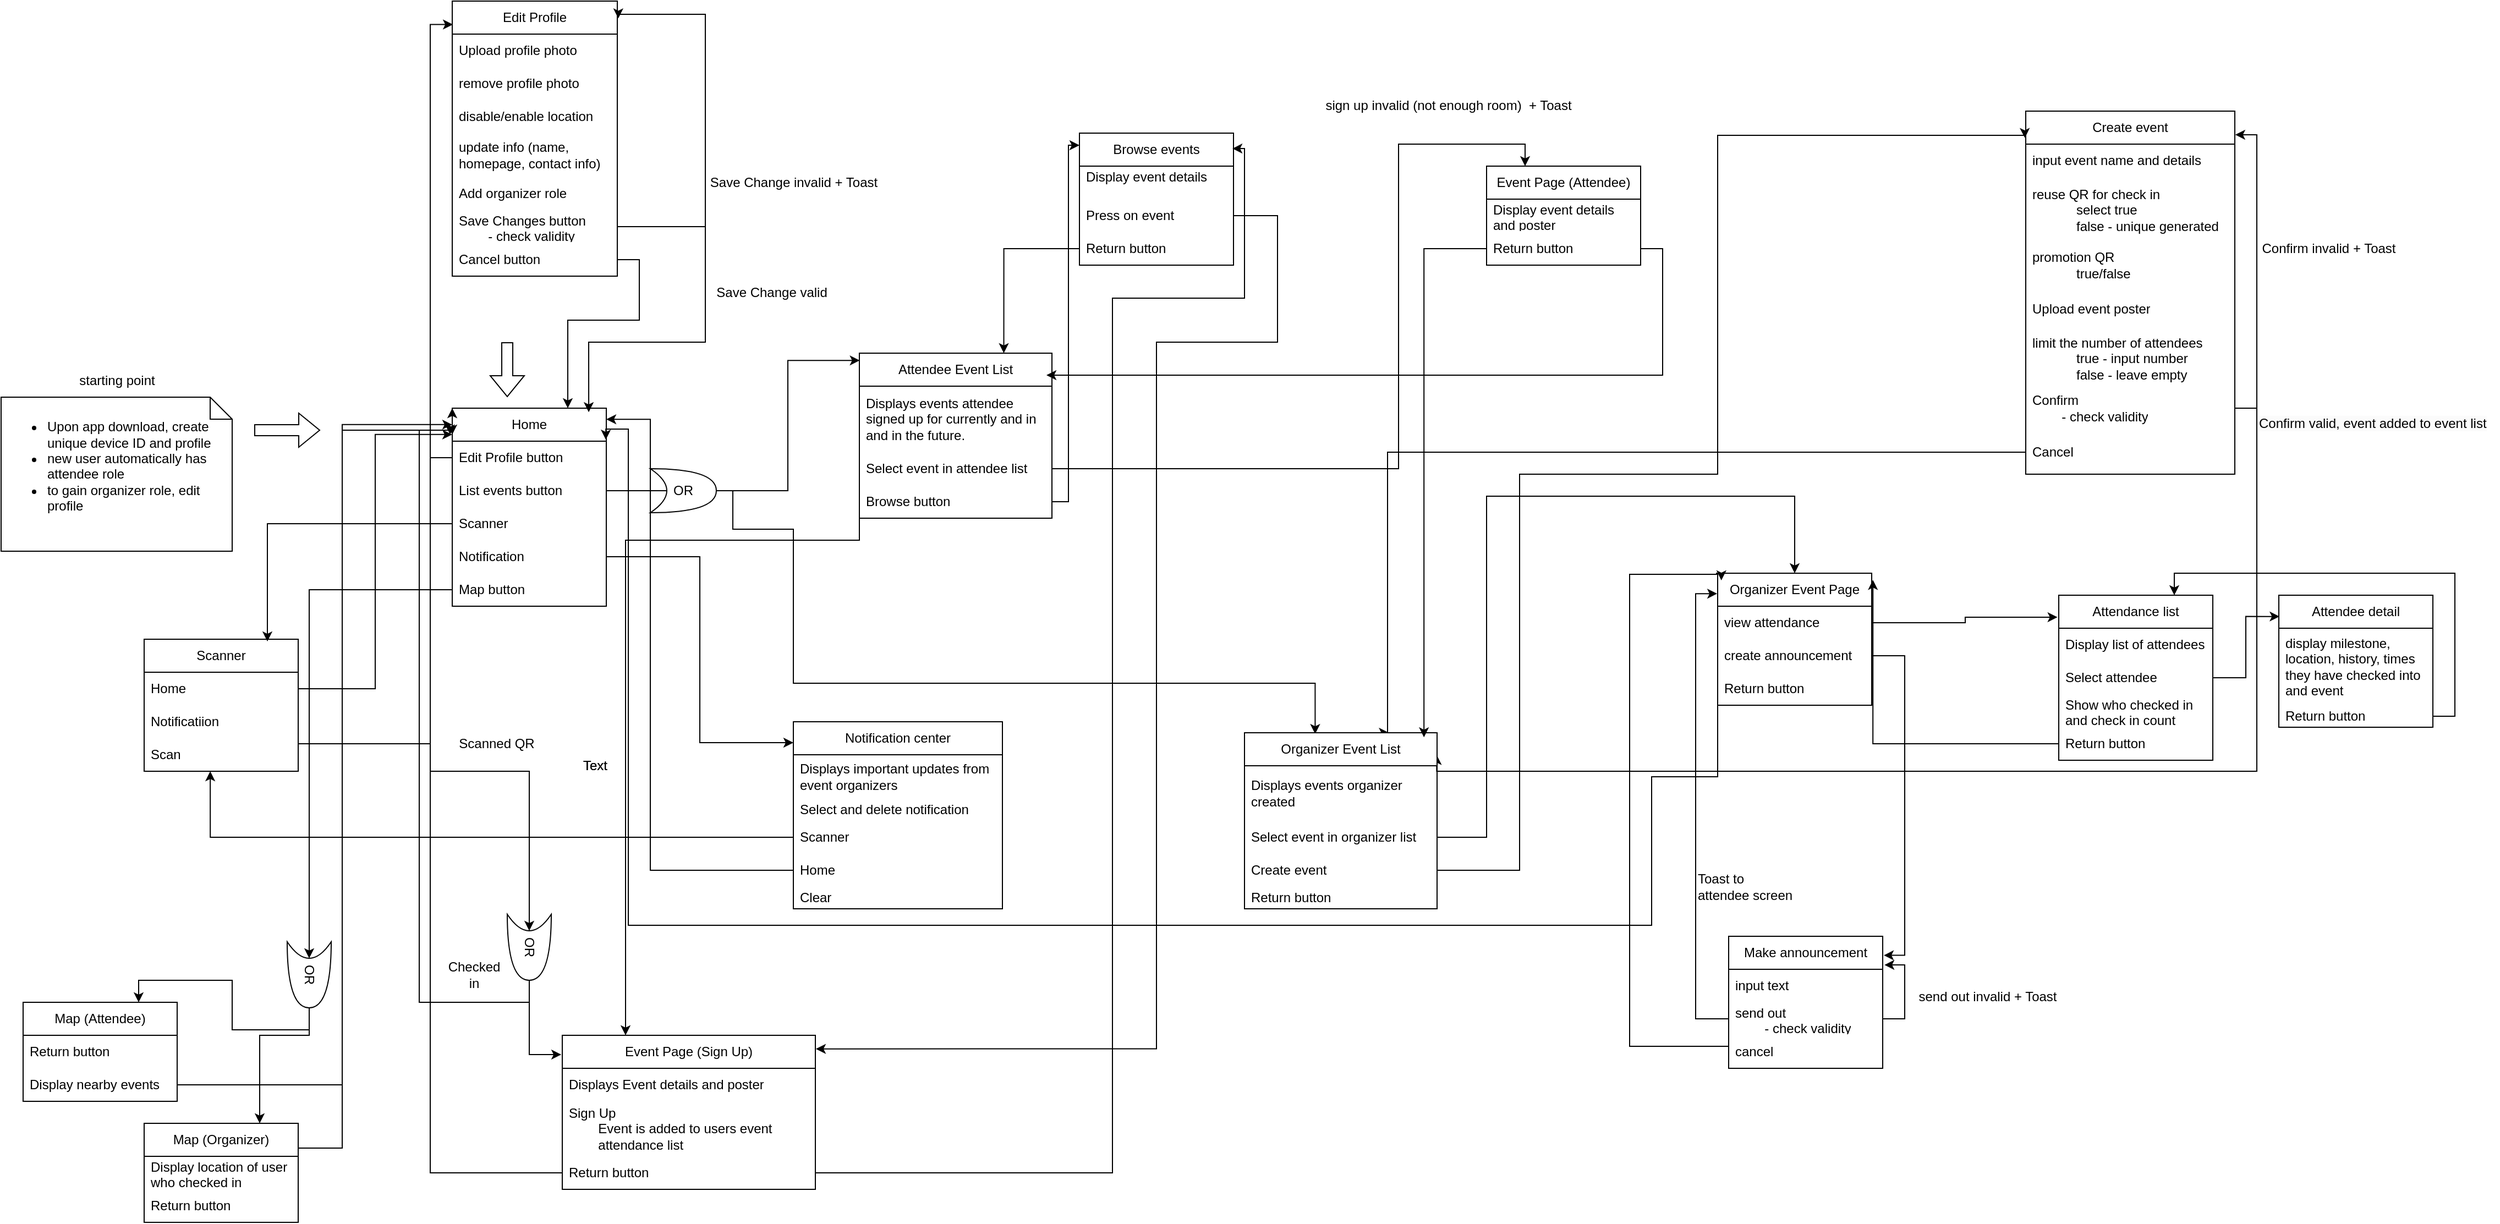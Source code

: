 <mxfile version="24.0.2" type="github">
  <diagram name="Page-1" id="xZqrpQoWXWdg2QHDlLa8">
    <mxGraphModel dx="3209" dy="1925" grid="1" gridSize="10" guides="1" tooltips="1" connect="1" arrows="1" fold="1" page="1" pageScale="1" pageWidth="850" pageHeight="1100" math="0" shadow="0">
      <root>
        <mxCell id="0" />
        <mxCell id="1" parent="0" />
        <mxCell id="kmndzjtyYsxwTEhdyWk3-5" value="Edit Profile" style="swimlane;fontStyle=0;childLayout=stackLayout;horizontal=1;startSize=30;horizontalStack=0;resizeParent=1;resizeParentMax=0;resizeLast=0;collapsible=1;marginBottom=0;whiteSpace=wrap;html=1;" parent="1" vertex="1">
          <mxGeometry x="-690" y="-210" width="150" height="250" as="geometry" />
        </mxCell>
        <mxCell id="kmndzjtyYsxwTEhdyWk3-6" value="Upload profile photo" style="text;strokeColor=none;fillColor=none;align=left;verticalAlign=middle;spacingLeft=4;spacingRight=4;overflow=hidden;points=[[0,0.5],[1,0.5]];portConstraint=eastwest;rotatable=0;whiteSpace=wrap;html=1;" parent="kmndzjtyYsxwTEhdyWk3-5" vertex="1">
          <mxGeometry y="30" width="150" height="30" as="geometry" />
        </mxCell>
        <mxCell id="kmndzjtyYsxwTEhdyWk3-7" value="remove profile photo" style="text;strokeColor=none;fillColor=none;align=left;verticalAlign=middle;spacingLeft=4;spacingRight=4;overflow=hidden;points=[[0,0.5],[1,0.5]];portConstraint=eastwest;rotatable=0;whiteSpace=wrap;html=1;" parent="kmndzjtyYsxwTEhdyWk3-5" vertex="1">
          <mxGeometry y="60" width="150" height="30" as="geometry" />
        </mxCell>
        <mxCell id="kmndzjtyYsxwTEhdyWk3-8" value="disable/enable location" style="text;strokeColor=none;fillColor=none;align=left;verticalAlign=middle;spacingLeft=4;spacingRight=4;overflow=hidden;points=[[0,0.5],[1,0.5]];portConstraint=eastwest;rotatable=0;whiteSpace=wrap;html=1;" parent="kmndzjtyYsxwTEhdyWk3-5" vertex="1">
          <mxGeometry y="90" width="150" height="30" as="geometry" />
        </mxCell>
        <mxCell id="kmndzjtyYsxwTEhdyWk3-9" value="update info (name, homepage, contact info)" style="text;strokeColor=none;fillColor=none;align=left;verticalAlign=middle;spacingLeft=4;spacingRight=4;overflow=hidden;points=[[0,0.5],[1,0.5]];portConstraint=eastwest;rotatable=0;whiteSpace=wrap;html=1;" parent="kmndzjtyYsxwTEhdyWk3-5" vertex="1">
          <mxGeometry y="120" width="150" height="40" as="geometry" />
        </mxCell>
        <mxCell id="kmndzjtyYsxwTEhdyWk3-229" value="Add organizer role" style="text;strokeColor=none;fillColor=none;align=left;verticalAlign=middle;spacingLeft=4;spacingRight=4;overflow=hidden;points=[[0,0.5],[1,0.5]];portConstraint=eastwest;rotatable=0;whiteSpace=wrap;html=1;" parent="kmndzjtyYsxwTEhdyWk3-5" vertex="1">
          <mxGeometry y="160" width="150" height="30" as="geometry" />
        </mxCell>
        <mxCell id="kmndzjtyYsxwTEhdyWk3-10" value="Save Changes button&lt;br&gt;&lt;span style=&quot;white-space: pre;&quot;&gt;&#x9;&lt;/span&gt;- check validity" style="text;strokeColor=none;fillColor=none;align=left;verticalAlign=middle;spacingLeft=4;spacingRight=4;overflow=hidden;points=[[0,0.5],[1,0.5]];portConstraint=eastwest;rotatable=0;whiteSpace=wrap;html=1;" parent="kmndzjtyYsxwTEhdyWk3-5" vertex="1">
          <mxGeometry y="190" width="150" height="30" as="geometry" />
        </mxCell>
        <mxCell id="kmndzjtyYsxwTEhdyWk3-11" value="Cancel button" style="text;strokeColor=none;fillColor=none;align=left;verticalAlign=middle;spacingLeft=4;spacingRight=4;overflow=hidden;points=[[0,0.5],[1,0.5]];portConstraint=eastwest;rotatable=0;whiteSpace=wrap;html=1;" parent="kmndzjtyYsxwTEhdyWk3-5" vertex="1">
          <mxGeometry y="220" width="150" height="30" as="geometry" />
        </mxCell>
        <mxCell id="kmndzjtyYsxwTEhdyWk3-12" style="edgeStyle=orthogonalEdgeStyle;rounded=0;orthogonalLoop=1;jettySize=auto;html=1;exitX=1;exitY=0.5;exitDx=0;exitDy=0;entryX=1.006;entryY=0.063;entryDx=0;entryDy=0;entryPerimeter=0;" parent="kmndzjtyYsxwTEhdyWk3-5" source="kmndzjtyYsxwTEhdyWk3-10" target="kmndzjtyYsxwTEhdyWk3-5" edge="1">
          <mxGeometry relative="1" as="geometry">
            <Array as="points">
              <mxPoint x="230" y="205" />
              <mxPoint x="230" y="12" />
              <mxPoint x="151" y="12" />
            </Array>
          </mxGeometry>
        </mxCell>
        <mxCell id="kmndzjtyYsxwTEhdyWk3-14" value="Save Change valid" style="text;html=1;align=center;verticalAlign=middle;resizable=0;points=[];autosize=1;strokeColor=none;fillColor=none;" parent="1" vertex="1">
          <mxGeometry x="-460" y="40" width="120" height="30" as="geometry" />
        </mxCell>
        <mxCell id="kmndzjtyYsxwTEhdyWk3-19" value="Save Change invalid + Toast" style="text;html=1;align=center;verticalAlign=middle;resizable=0;points=[];autosize=1;strokeColor=none;fillColor=none;" parent="1" vertex="1">
          <mxGeometry x="-470" y="-60" width="180" height="30" as="geometry" />
        </mxCell>
        <mxCell id="kmndzjtyYsxwTEhdyWk3-25" value="&lt;ul&gt;&lt;li&gt;Upon app download, create unique device ID and profile&lt;/li&gt;&lt;li&gt;new user automatically has attendee role&lt;/li&gt;&lt;li&gt;to gain organizer role, edit profile&lt;/li&gt;&lt;/ul&gt;&lt;span class=&quot;custom-cursor-default-hover&quot; style=&quot;&quot;&gt;&lt;br&gt;&lt;/span&gt;" style="shape=note;size=20;whiteSpace=wrap;html=1;align=left;" parent="1" vertex="1">
          <mxGeometry x="-1100" y="150" width="210" height="140" as="geometry" />
        </mxCell>
        <mxCell id="kmndzjtyYsxwTEhdyWk3-27" value="Home" style="swimlane;fontStyle=0;childLayout=stackLayout;horizontal=1;startSize=30;horizontalStack=0;resizeParent=1;resizeParentMax=0;resizeLast=0;collapsible=1;marginBottom=0;whiteSpace=wrap;html=1;" parent="1" vertex="1">
          <mxGeometry x="-690" y="160" width="140" height="180" as="geometry" />
        </mxCell>
        <mxCell id="kmndzjtyYsxwTEhdyWk3-28" value="Edit Profile button" style="text;strokeColor=none;fillColor=none;align=left;verticalAlign=middle;spacingLeft=4;spacingRight=4;overflow=hidden;points=[[0,0.5],[1,0.5]];portConstraint=eastwest;rotatable=0;whiteSpace=wrap;html=1;" parent="kmndzjtyYsxwTEhdyWk3-27" vertex="1">
          <mxGeometry y="30" width="140" height="30" as="geometry" />
        </mxCell>
        <mxCell id="kmndzjtyYsxwTEhdyWk3-193" value="List events button" style="text;strokeColor=none;fillColor=none;align=left;verticalAlign=middle;spacingLeft=4;spacingRight=4;overflow=hidden;points=[[0,0.5],[1,0.5]];portConstraint=eastwest;rotatable=0;whiteSpace=wrap;html=1;" parent="kmndzjtyYsxwTEhdyWk3-27" vertex="1">
          <mxGeometry y="60" width="140" height="30" as="geometry" />
        </mxCell>
        <mxCell id="kmndzjtyYsxwTEhdyWk3-29" value="Scanner&lt;span style=&quot;color: rgba(0, 0, 0, 0); font-family: monospace; font-size: 0px; text-wrap: nowrap;&quot;&gt;%3CmxGraphModel%3E%3Croot%3E%3CmxCell%20id%3D%220%22%2F%3E%3CmxCell%20id%3D%221%22%20parent%3D%220%22%2F%3E%3CmxCell%20id%3D%222%22%20style%3D%22edgeStyle%3DorthogonalEdgeStyle%3Brounded%3D0%3BorthogonalLoop%3D1%3BjettySize%3Dauto%3Bhtml%3D1%3BexitX%3D1%3BexitY%3D0.5%3BexitDx%3D0%3BexitDy%3D0%3BentryX%3D0.25%3BentryY%3D0%3BentryDx%3D0%3BentryDy%3D0%3B%22%20edge%3D%221%22%20parent%3D%221%22%3E%3CmxGeometry%20relative%3D%221%22%20as%3D%22geometry%22%3E%3CmxPoint%20x%3D%22-250%22%20y%3D%22425%22%20as%3D%22sourcePoint%22%2F%3E%3CmxPoint%20x%3D%22-130%22%20y%3D%22670%22%20as%3D%22targetPoint%22%2F%3E%3C%2FmxGeometry%3E%3C%2FmxCell%3E%3C%2Froot%3E%3C%2FmxGraphModel%3E&lt;/span&gt;" style="text;strokeColor=none;fillColor=none;align=left;verticalAlign=middle;spacingLeft=4;spacingRight=4;overflow=hidden;points=[[0,0.5],[1,0.5]];portConstraint=eastwest;rotatable=0;whiteSpace=wrap;html=1;" parent="kmndzjtyYsxwTEhdyWk3-27" vertex="1">
          <mxGeometry y="90" width="140" height="30" as="geometry" />
        </mxCell>
        <mxCell id="F2HNqbarM3M1jNaJzqSq-10" value="Notification" style="text;strokeColor=none;fillColor=none;align=left;verticalAlign=middle;spacingLeft=4;spacingRight=4;overflow=hidden;points=[[0,0.5],[1,0.5]];portConstraint=eastwest;rotatable=0;whiteSpace=wrap;html=1;" vertex="1" parent="kmndzjtyYsxwTEhdyWk3-27">
          <mxGeometry y="120" width="140" height="30" as="geometry" />
        </mxCell>
        <mxCell id="F2HNqbarM3M1jNaJzqSq-54" value="Map button" style="text;strokeColor=none;fillColor=none;align=left;verticalAlign=middle;spacingLeft=4;spacingRight=4;overflow=hidden;points=[[0,0.5],[1,0.5]];portConstraint=eastwest;rotatable=0;whiteSpace=wrap;html=1;" vertex="1" parent="kmndzjtyYsxwTEhdyWk3-27">
          <mxGeometry y="150" width="140" height="30" as="geometry" />
        </mxCell>
        <mxCell id="kmndzjtyYsxwTEhdyWk3-31" value="Event Page (Sign Up)" style="swimlane;fontStyle=0;childLayout=stackLayout;horizontal=1;startSize=30;horizontalStack=0;resizeParent=1;resizeParentMax=0;resizeLast=0;collapsible=1;marginBottom=0;whiteSpace=wrap;html=1;" parent="1" vertex="1">
          <mxGeometry x="-590" y="730" width="230" height="140" as="geometry" />
        </mxCell>
        <mxCell id="kmndzjtyYsxwTEhdyWk3-32" value="Displays Event details and poster" style="text;strokeColor=none;fillColor=none;align=left;verticalAlign=middle;spacingLeft=4;spacingRight=4;overflow=hidden;points=[[0,0.5],[1,0.5]];portConstraint=eastwest;rotatable=0;whiteSpace=wrap;html=1;" parent="kmndzjtyYsxwTEhdyWk3-31" vertex="1">
          <mxGeometry y="30" width="230" height="30" as="geometry" />
        </mxCell>
        <mxCell id="kmndzjtyYsxwTEhdyWk3-33" value="Sign Up&amp;nbsp;&lt;div&gt;&lt;span style=&quot;white-space: pre;&quot;&gt;&#x9;&lt;/span&gt;Event is added to users event &lt;span style=&quot;white-space: pre;&quot;&gt;&#x9;&lt;/span&gt;attendance list&lt;br&gt;&lt;/div&gt;" style="text;strokeColor=none;fillColor=none;align=left;verticalAlign=middle;spacingLeft=4;spacingRight=4;overflow=hidden;points=[[0,0.5],[1,0.5]];portConstraint=eastwest;rotatable=0;whiteSpace=wrap;html=1;" parent="kmndzjtyYsxwTEhdyWk3-31" vertex="1">
          <mxGeometry y="60" width="230" height="50" as="geometry" />
        </mxCell>
        <mxCell id="kmndzjtyYsxwTEhdyWk3-112" value="Return button" style="text;strokeColor=none;fillColor=none;align=left;verticalAlign=middle;spacingLeft=4;spacingRight=4;overflow=hidden;points=[[0,0.5],[1,0.5]];portConstraint=eastwest;rotatable=0;whiteSpace=wrap;html=1;" parent="kmndzjtyYsxwTEhdyWk3-31" vertex="1">
          <mxGeometry y="110" width="230" height="30" as="geometry" />
        </mxCell>
        <mxCell id="kmndzjtyYsxwTEhdyWk3-35" value="Scanned QR" style="text;html=1;align=center;verticalAlign=middle;resizable=0;points=[];autosize=1;strokeColor=none;fillColor=none;" parent="1" vertex="1">
          <mxGeometry x="-695" y="450" width="90" height="30" as="geometry" />
        </mxCell>
        <mxCell id="kmndzjtyYsxwTEhdyWk3-40" value="Create event" style="swimlane;fontStyle=0;childLayout=stackLayout;horizontal=1;startSize=30;horizontalStack=0;resizeParent=1;resizeParentMax=0;resizeLast=0;collapsible=1;marginBottom=0;whiteSpace=wrap;html=1;" parent="1" vertex="1">
          <mxGeometry x="740" y="-110" width="190" height="330" as="geometry" />
        </mxCell>
        <mxCell id="kmndzjtyYsxwTEhdyWk3-41" value="input event name and details" style="text;strokeColor=none;fillColor=none;align=left;verticalAlign=middle;spacingLeft=4;spacingRight=4;overflow=hidden;points=[[0,0.5],[1,0.5]];portConstraint=eastwest;rotatable=0;whiteSpace=wrap;html=1;" parent="kmndzjtyYsxwTEhdyWk3-40" vertex="1">
          <mxGeometry y="30" width="190" height="30" as="geometry" />
        </mxCell>
        <mxCell id="kmndzjtyYsxwTEhdyWk3-42" value="reuse QR for check in&lt;br&gt;&lt;blockquote style=&quot;margin: 0 0 0 40px; border: none; padding: 0px;&quot;&gt;select true&amp;nbsp;&lt;/blockquote&gt;&lt;blockquote style=&quot;margin: 0 0 0 40px; border: none; padding: 0px;&quot;&gt;false - unique generated&lt;/blockquote&gt;" style="text;strokeColor=none;fillColor=none;align=left;verticalAlign=middle;spacingLeft=4;spacingRight=4;overflow=hidden;points=[[0,0.5],[1,0.5]];portConstraint=eastwest;rotatable=0;whiteSpace=wrap;html=1;" parent="kmndzjtyYsxwTEhdyWk3-40" vertex="1">
          <mxGeometry y="60" width="190" height="60" as="geometry" />
        </mxCell>
        <mxCell id="kmndzjtyYsxwTEhdyWk3-150" value="promotion QR&lt;br&gt;&lt;blockquote style=&quot;margin: 0 0 0 40px; border: none; padding: 0px;&quot;&gt;true/false&lt;/blockquote&gt;" style="text;strokeColor=none;fillColor=none;align=left;verticalAlign=middle;spacingLeft=4;spacingRight=4;overflow=hidden;points=[[0,0.5],[1,0.5]];portConstraint=eastwest;rotatable=0;whiteSpace=wrap;html=1;" parent="kmndzjtyYsxwTEhdyWk3-40" vertex="1">
          <mxGeometry y="120" width="190" height="40" as="geometry" />
        </mxCell>
        <mxCell id="kmndzjtyYsxwTEhdyWk3-286" value="Upload event poster" style="text;strokeColor=none;fillColor=none;align=left;verticalAlign=middle;spacingLeft=4;spacingRight=4;overflow=hidden;points=[[0,0.5],[1,0.5]];portConstraint=eastwest;rotatable=0;whiteSpace=wrap;html=1;" parent="kmndzjtyYsxwTEhdyWk3-40" vertex="1">
          <mxGeometry y="160" width="190" height="40" as="geometry" />
        </mxCell>
        <mxCell id="kmndzjtyYsxwTEhdyWk3-151" value="limit the number of attendees&lt;blockquote style=&quot;margin: 0 0 0 40px; border: none; padding: 0px;&quot;&gt;true - input number&lt;/blockquote&gt;&lt;blockquote style=&quot;margin: 0 0 0 40px; border: none; padding: 0px;&quot;&gt;false - leave empty&lt;/blockquote&gt;" style="text;strokeColor=none;fillColor=none;align=left;verticalAlign=middle;spacingLeft=4;spacingRight=4;overflow=hidden;points=[[0,0.5],[1,0.5]];portConstraint=eastwest;rotatable=0;whiteSpace=wrap;html=1;" parent="kmndzjtyYsxwTEhdyWk3-40" vertex="1">
          <mxGeometry y="200" width="190" height="50" as="geometry" />
        </mxCell>
        <mxCell id="kmndzjtyYsxwTEhdyWk3-44" value="Confirm&lt;br&gt;&lt;span style=&quot;white-space: pre;&quot;&gt;&#x9;&lt;/span&gt;- check validity" style="text;strokeColor=none;fillColor=none;align=left;verticalAlign=middle;spacingLeft=4;spacingRight=4;overflow=hidden;points=[[0,0.5],[1,0.5]];portConstraint=eastwest;rotatable=0;whiteSpace=wrap;html=1;" parent="kmndzjtyYsxwTEhdyWk3-40" vertex="1">
          <mxGeometry y="250" width="190" height="40" as="geometry" />
        </mxCell>
        <mxCell id="kmndzjtyYsxwTEhdyWk3-153" style="edgeStyle=orthogonalEdgeStyle;rounded=0;orthogonalLoop=1;jettySize=auto;html=1;exitX=1;exitY=0.5;exitDx=0;exitDy=0;entryX=1.002;entryY=0.065;entryDx=0;entryDy=0;entryPerimeter=0;" parent="kmndzjtyYsxwTEhdyWk3-40" source="kmndzjtyYsxwTEhdyWk3-44" target="kmndzjtyYsxwTEhdyWk3-40" edge="1">
          <mxGeometry relative="1" as="geometry" />
        </mxCell>
        <mxCell id="kmndzjtyYsxwTEhdyWk3-185" value="Cancel" style="text;strokeColor=none;fillColor=none;align=left;verticalAlign=middle;spacingLeft=4;spacingRight=4;overflow=hidden;points=[[0,0.5],[1,0.5]];portConstraint=eastwest;rotatable=0;whiteSpace=wrap;html=1;" parent="kmndzjtyYsxwTEhdyWk3-40" vertex="1">
          <mxGeometry y="290" width="190" height="40" as="geometry" />
        </mxCell>
        <mxCell id="kmndzjtyYsxwTEhdyWk3-47" value="Confirm invalid + Toast" style="text;html=1;align=center;verticalAlign=middle;resizable=0;points=[];autosize=1;strokeColor=none;fillColor=none;" parent="1" vertex="1">
          <mxGeometry x="940" width="150" height="30" as="geometry" />
        </mxCell>
        <mxCell id="kmndzjtyYsxwTEhdyWk3-48" value="Organizer Event Page" style="swimlane;fontStyle=0;childLayout=stackLayout;horizontal=1;startSize=30;horizontalStack=0;resizeParent=1;resizeParentMax=0;resizeLast=0;collapsible=1;marginBottom=0;whiteSpace=wrap;html=1;" parent="1" vertex="1">
          <mxGeometry x="460" y="310" width="140" height="120" as="geometry" />
        </mxCell>
        <mxCell id="kmndzjtyYsxwTEhdyWk3-49" value="view attendance" style="text;strokeColor=none;fillColor=none;align=left;verticalAlign=middle;spacingLeft=4;spacingRight=4;overflow=hidden;points=[[0,0.5],[1,0.5]];portConstraint=eastwest;rotatable=0;whiteSpace=wrap;html=1;" parent="kmndzjtyYsxwTEhdyWk3-48" vertex="1">
          <mxGeometry y="30" width="140" height="30" as="geometry" />
        </mxCell>
        <mxCell id="kmndzjtyYsxwTEhdyWk3-50" value="create announcement" style="text;strokeColor=none;fillColor=none;align=left;verticalAlign=middle;spacingLeft=4;spacingRight=4;overflow=hidden;points=[[0,0.5],[1,0.5]];portConstraint=eastwest;rotatable=0;whiteSpace=wrap;html=1;" parent="kmndzjtyYsxwTEhdyWk3-48" vertex="1">
          <mxGeometry y="60" width="140" height="30" as="geometry" />
        </mxCell>
        <mxCell id="kmndzjtyYsxwTEhdyWk3-190" value="Return button" style="text;strokeColor=none;fillColor=none;align=left;verticalAlign=middle;spacingLeft=4;spacingRight=4;overflow=hidden;points=[[0,0.5],[1,0.5]];portConstraint=eastwest;rotatable=0;whiteSpace=wrap;html=1;" parent="kmndzjtyYsxwTEhdyWk3-48" vertex="1">
          <mxGeometry y="90" width="140" height="30" as="geometry" />
        </mxCell>
        <mxCell id="kmndzjtyYsxwTEhdyWk3-53" value="&lt;span style=&quot;color: rgb(0, 0, 0); font-family: Helvetica; font-size: 12px; font-style: normal; font-variant-ligatures: normal; font-variant-caps: normal; font-weight: 400; letter-spacing: normal; orphans: 2; text-align: center; text-indent: 0px; text-transform: none; widows: 2; word-spacing: 0px; -webkit-text-stroke-width: 0px; background-color: rgb(251, 251, 251); text-decoration-thickness: initial; text-decoration-style: initial; text-decoration-color: initial; float: none; display: inline !important;&quot;&gt;Confirm valid, event added to event list&lt;/span&gt;" style="text;whiteSpace=wrap;html=1;" parent="1" vertex="1">
          <mxGeometry x="950" y="160" width="220" height="30" as="geometry" />
        </mxCell>
        <mxCell id="kmndzjtyYsxwTEhdyWk3-59" value="Attendee detail" style="swimlane;fontStyle=0;childLayout=stackLayout;horizontal=1;startSize=30;horizontalStack=0;resizeParent=1;resizeParentMax=0;resizeLast=0;collapsible=1;marginBottom=0;whiteSpace=wrap;html=1;" parent="1" vertex="1">
          <mxGeometry x="970" y="330" width="140" height="120" as="geometry" />
        </mxCell>
        <mxCell id="kmndzjtyYsxwTEhdyWk3-60" value="display&amp;nbsp;milestone, location, history, times they have checked into and event" style="text;strokeColor=none;fillColor=none;align=left;verticalAlign=middle;spacingLeft=4;spacingRight=4;overflow=hidden;points=[[0,0.5],[1,0.5]];portConstraint=eastwest;rotatable=0;whiteSpace=wrap;html=1;" parent="kmndzjtyYsxwTEhdyWk3-59" vertex="1">
          <mxGeometry y="30" width="140" height="70" as="geometry" />
        </mxCell>
        <mxCell id="kmndzjtyYsxwTEhdyWk3-61" value="Return button" style="text;strokeColor=none;fillColor=none;align=left;verticalAlign=middle;spacingLeft=4;spacingRight=4;overflow=hidden;points=[[0,0.5],[1,0.5]];portConstraint=eastwest;rotatable=0;whiteSpace=wrap;html=1;" parent="kmndzjtyYsxwTEhdyWk3-59" vertex="1">
          <mxGeometry y="100" width="140" height="20" as="geometry" />
        </mxCell>
        <mxCell id="kmndzjtyYsxwTEhdyWk3-63" value="Make announcement" style="swimlane;fontStyle=0;childLayout=stackLayout;horizontal=1;startSize=30;horizontalStack=0;resizeParent=1;resizeParentMax=0;resizeLast=0;collapsible=1;marginBottom=0;whiteSpace=wrap;html=1;" parent="1" vertex="1">
          <mxGeometry x="470" y="640" width="140" height="120" as="geometry" />
        </mxCell>
        <mxCell id="kmndzjtyYsxwTEhdyWk3-64" value="input text" style="text;strokeColor=none;fillColor=none;align=left;verticalAlign=middle;spacingLeft=4;spacingRight=4;overflow=hidden;points=[[0,0.5],[1,0.5]];portConstraint=eastwest;rotatable=0;whiteSpace=wrap;html=1;" parent="kmndzjtyYsxwTEhdyWk3-63" vertex="1">
          <mxGeometry y="30" width="140" height="30" as="geometry" />
        </mxCell>
        <mxCell id="kmndzjtyYsxwTEhdyWk3-65" value="send out&lt;br&gt;&lt;span style=&quot;white-space: pre;&quot;&gt;&#x9;&lt;/span&gt;- check validity" style="text;strokeColor=none;fillColor=none;align=left;verticalAlign=middle;spacingLeft=4;spacingRight=4;overflow=hidden;points=[[0,0.5],[1,0.5]];portConstraint=eastwest;rotatable=0;whiteSpace=wrap;html=1;" parent="kmndzjtyYsxwTEhdyWk3-63" vertex="1">
          <mxGeometry y="60" width="140" height="30" as="geometry" />
        </mxCell>
        <mxCell id="kmndzjtyYsxwTEhdyWk3-66" value="cancel" style="text;strokeColor=none;fillColor=none;align=left;verticalAlign=middle;spacingLeft=4;spacingRight=4;overflow=hidden;points=[[0,0.5],[1,0.5]];portConstraint=eastwest;rotatable=0;whiteSpace=wrap;html=1;" parent="kmndzjtyYsxwTEhdyWk3-63" vertex="1">
          <mxGeometry y="90" width="140" height="30" as="geometry" />
        </mxCell>
        <mxCell id="kmndzjtyYsxwTEhdyWk3-67" style="edgeStyle=orthogonalEdgeStyle;rounded=0;orthogonalLoop=1;jettySize=auto;html=1;exitX=1;exitY=0.5;exitDx=0;exitDy=0;entryX=1.011;entryY=-0.133;entryDx=0;entryDy=0;entryPerimeter=0;" parent="kmndzjtyYsxwTEhdyWk3-63" source="kmndzjtyYsxwTEhdyWk3-65" target="kmndzjtyYsxwTEhdyWk3-64" edge="1">
          <mxGeometry relative="1" as="geometry" />
        </mxCell>
        <mxCell id="kmndzjtyYsxwTEhdyWk3-68" style="edgeStyle=orthogonalEdgeStyle;rounded=0;orthogonalLoop=1;jettySize=auto;html=1;exitX=1;exitY=0.5;exitDx=0;exitDy=0;entryX=1.007;entryY=0.144;entryDx=0;entryDy=0;entryPerimeter=0;" parent="1" source="kmndzjtyYsxwTEhdyWk3-50" target="kmndzjtyYsxwTEhdyWk3-63" edge="1">
          <mxGeometry relative="1" as="geometry" />
        </mxCell>
        <mxCell id="kmndzjtyYsxwTEhdyWk3-69" style="edgeStyle=orthogonalEdgeStyle;rounded=0;orthogonalLoop=1;jettySize=auto;html=1;exitX=0;exitY=0.5;exitDx=0;exitDy=0;entryX=-0.003;entryY=0.155;entryDx=0;entryDy=0;entryPerimeter=0;" parent="1" source="kmndzjtyYsxwTEhdyWk3-65" target="kmndzjtyYsxwTEhdyWk3-48" edge="1">
          <mxGeometry relative="1" as="geometry" />
        </mxCell>
        <mxCell id="kmndzjtyYsxwTEhdyWk3-70" style="edgeStyle=orthogonalEdgeStyle;rounded=0;orthogonalLoop=1;jettySize=auto;html=1;exitX=0;exitY=0.5;exitDx=0;exitDy=0;entryX=0.024;entryY=0.054;entryDx=0;entryDy=0;entryPerimeter=0;" parent="1" source="kmndzjtyYsxwTEhdyWk3-66" target="kmndzjtyYsxwTEhdyWk3-48" edge="1">
          <mxGeometry relative="1" as="geometry">
            <Array as="points">
              <mxPoint x="470" y="740" />
              <mxPoint x="380" y="740" />
              <mxPoint x="380" y="311" />
              <mxPoint x="459" y="311" />
              <mxPoint x="459" y="310" />
              <mxPoint x="463" y="310" />
            </Array>
          </mxGeometry>
        </mxCell>
        <mxCell id="kmndzjtyYsxwTEhdyWk3-71" value="starting point" style="text;html=1;align=center;verticalAlign=middle;resizable=0;points=[];autosize=1;strokeColor=none;fillColor=none;" parent="1" vertex="1">
          <mxGeometry x="-1040" y="120" width="90" height="30" as="geometry" />
        </mxCell>
        <mxCell id="kmndzjtyYsxwTEhdyWk3-75" value="send out invalid + Toast" style="text;html=1;align=center;verticalAlign=middle;resizable=0;points=[];autosize=1;strokeColor=none;fillColor=none;" parent="1" vertex="1">
          <mxGeometry x="630" y="680" width="150" height="30" as="geometry" />
        </mxCell>
        <mxCell id="kmndzjtyYsxwTEhdyWk3-77" value="Browse events" style="swimlane;fontStyle=0;childLayout=stackLayout;horizontal=1;startSize=30;horizontalStack=0;resizeParent=1;resizeParentMax=0;resizeLast=0;collapsible=1;marginBottom=0;whiteSpace=wrap;html=1;" parent="1" vertex="1">
          <mxGeometry x="-120" y="-90" width="140" height="120" as="geometry" />
        </mxCell>
        <mxCell id="kmndzjtyYsxwTEhdyWk3-78" value="Display event details&lt;div&gt;&lt;br/&gt;&lt;/div&gt;" style="text;strokeColor=none;fillColor=none;align=left;verticalAlign=middle;spacingLeft=4;spacingRight=4;overflow=hidden;points=[[0,0.5],[1,0.5]];portConstraint=eastwest;rotatable=0;whiteSpace=wrap;html=1;" parent="kmndzjtyYsxwTEhdyWk3-77" vertex="1">
          <mxGeometry y="30" width="140" height="30" as="geometry" />
        </mxCell>
        <mxCell id="kmndzjtyYsxwTEhdyWk3-282" value="Press on event" style="text;strokeColor=none;fillColor=none;align=left;verticalAlign=middle;spacingLeft=4;spacingRight=4;overflow=hidden;points=[[0,0.5],[1,0.5]];portConstraint=eastwest;rotatable=0;whiteSpace=wrap;html=1;" parent="kmndzjtyYsxwTEhdyWk3-77" vertex="1">
          <mxGeometry y="60" width="140" height="30" as="geometry" />
        </mxCell>
        <mxCell id="kmndzjtyYsxwTEhdyWk3-80" value="Return button" style="text;strokeColor=none;fillColor=none;align=left;verticalAlign=middle;spacingLeft=4;spacingRight=4;overflow=hidden;points=[[0,0.5],[1,0.5]];portConstraint=eastwest;rotatable=0;whiteSpace=wrap;html=1;" parent="kmndzjtyYsxwTEhdyWk3-77" vertex="1">
          <mxGeometry y="90" width="140" height="30" as="geometry" />
        </mxCell>
        <mxCell id="kmndzjtyYsxwTEhdyWk3-211" style="edgeStyle=orthogonalEdgeStyle;rounded=0;orthogonalLoop=1;jettySize=auto;html=1;exitX=1;exitY=0.5;exitDx=0;exitDy=0;exitPerimeter=0;entryX=-0.014;entryY=0.133;entryDx=0;entryDy=0;entryPerimeter=0;" parent="1" source="kmndzjtyYsxwTEhdyWk3-90" target="kmndzjtyYsxwTEhdyWk3-27" edge="1">
          <mxGeometry relative="1" as="geometry">
            <mxPoint x="-630" y="685" as="sourcePoint" />
            <mxPoint x="-730" y="160" as="targetPoint" />
            <Array as="points">
              <mxPoint x="-620" y="700" />
              <mxPoint x="-720" y="700" />
              <mxPoint x="-720" y="180" />
            </Array>
          </mxGeometry>
        </mxCell>
        <mxCell id="kmndzjtyYsxwTEhdyWk3-90" value="OR" style="shape=xor;whiteSpace=wrap;html=1;rotation=90;" parent="1" vertex="1">
          <mxGeometry x="-650" y="630" width="60" height="40" as="geometry" />
        </mxCell>
        <mxCell id="kmndzjtyYsxwTEhdyWk3-100" value="Notification center" style="swimlane;fontStyle=0;childLayout=stackLayout;horizontal=1;startSize=30;horizontalStack=0;resizeParent=1;resizeParentMax=0;resizeLast=0;collapsible=1;marginBottom=0;whiteSpace=wrap;html=1;" parent="1" vertex="1">
          <mxGeometry x="-380" y="445" width="190" height="170" as="geometry" />
        </mxCell>
        <mxCell id="kmndzjtyYsxwTEhdyWk3-101" value="Displays important updates from event organizers" style="text;strokeColor=none;fillColor=none;align=left;verticalAlign=middle;spacingLeft=4;spacingRight=4;overflow=hidden;points=[[0,0.5],[1,0.5]];portConstraint=eastwest;rotatable=0;whiteSpace=wrap;html=1;" parent="kmndzjtyYsxwTEhdyWk3-100" vertex="1">
          <mxGeometry y="30" width="190" height="40" as="geometry" />
        </mxCell>
        <mxCell id="kmndzjtyYsxwTEhdyWk3-104" value="Select and delete notification" style="text;strokeColor=none;fillColor=none;align=left;verticalAlign=middle;spacingLeft=4;spacingRight=4;overflow=hidden;points=[[0,0.5],[1,0.5]];portConstraint=eastwest;rotatable=0;whiteSpace=wrap;html=1;" parent="kmndzjtyYsxwTEhdyWk3-100" vertex="1">
          <mxGeometry y="70" width="190" height="20" as="geometry" />
        </mxCell>
        <mxCell id="F2HNqbarM3M1jNaJzqSq-19" value="Scanner&lt;span style=&quot;color: rgba(0, 0, 0, 0); font-family: monospace; font-size: 0px; text-wrap: nowrap;&quot;&gt;%3CmxGraphModel%3E%3Croot%3E%3CmxCell%20id%3D%220%22%2F%3E%3CmxCell%20id%3D%221%22%20parent%3D%220%22%2F%3E%3CmxCell%20id%3D%222%22%20style%3D%22edgeStyle%3DorthogonalEdgeStyle%3Brounded%3D0%3BorthogonalLoop%3D1%3BjettySize%3Dauto%3Bhtml%3D1%3BexitX%3D1%3BexitY%3D0.5%3BexitDx%3D0%3BexitDy%3D0%3BentryX%3D0.25%3BentryY%3D0%3BentryDx%3D0%3BentryDy%3D0%3B%22%20edge%3D%221%22%20parent%3D%221%22%3E%3CmxGeometry%20relative%3D%221%22%20as%3D%22geometry%22%3E%3CmxPoint%20x%3D%22-250%22%20y%3D%22425%22%20as%3D%22sourcePoint%22%2F%3E%3CmxPoint%20x%3D%22-130%22%20y%3D%22670%22%20as%3D%22targetPoint%22%2F%3E%3C%2FmxGeometry%3E%3C%2FmxCell%3E%3C%2Froot%3E%3C%2FmxGraphModel%3E&lt;/span&gt;" style="text;strokeColor=none;fillColor=none;align=left;verticalAlign=middle;spacingLeft=4;spacingRight=4;overflow=hidden;points=[[0,0.5],[1,0.5]];portConstraint=eastwest;rotatable=0;whiteSpace=wrap;html=1;" vertex="1" parent="kmndzjtyYsxwTEhdyWk3-100">
          <mxGeometry y="90" width="190" height="30" as="geometry" />
        </mxCell>
        <mxCell id="F2HNqbarM3M1jNaJzqSq-20" value="Home" style="text;strokeColor=none;fillColor=none;align=left;verticalAlign=middle;spacingLeft=4;spacingRight=4;overflow=hidden;points=[[0,0.5],[1,0.5]];portConstraint=eastwest;rotatable=0;whiteSpace=wrap;html=1;" vertex="1" parent="kmndzjtyYsxwTEhdyWk3-100">
          <mxGeometry y="120" width="190" height="30" as="geometry" />
        </mxCell>
        <mxCell id="kmndzjtyYsxwTEhdyWk3-105" value="Clear" style="text;strokeColor=none;fillColor=none;align=left;verticalAlign=middle;spacingLeft=4;spacingRight=4;overflow=hidden;points=[[0,0.5],[1,0.5]];portConstraint=eastwest;rotatable=0;whiteSpace=wrap;html=1;" parent="kmndzjtyYsxwTEhdyWk3-100" vertex="1">
          <mxGeometry y="150" width="190" height="20" as="geometry" />
        </mxCell>
        <mxCell id="kmndzjtyYsxwTEhdyWk3-119" value="Attendee Event List" style="swimlane;fontStyle=0;childLayout=stackLayout;horizontal=1;startSize=30;horizontalStack=0;resizeParent=1;resizeParentMax=0;resizeLast=0;collapsible=1;marginBottom=0;whiteSpace=wrap;html=1;" parent="1" vertex="1">
          <mxGeometry x="-320" y="110" width="175" height="150" as="geometry" />
        </mxCell>
        <mxCell id="kmndzjtyYsxwTEhdyWk3-120" value="Displays&amp;nbsp;events attendee signed up for currently and in and in the future." style="text;strokeColor=none;fillColor=none;align=left;verticalAlign=middle;spacingLeft=4;spacingRight=4;overflow=hidden;points=[[0,0.5],[1,0.5]];portConstraint=eastwest;rotatable=0;whiteSpace=wrap;html=1;" parent="kmndzjtyYsxwTEhdyWk3-119" vertex="1">
          <mxGeometry y="30" width="175" height="60" as="geometry" />
        </mxCell>
        <mxCell id="kmndzjtyYsxwTEhdyWk3-128" value="Select event in attendee list" style="text;strokeColor=none;fillColor=none;align=left;verticalAlign=middle;spacingLeft=4;spacingRight=4;overflow=hidden;points=[[0,0.5],[1,0.5]];portConstraint=eastwest;rotatable=0;whiteSpace=wrap;html=1;" parent="kmndzjtyYsxwTEhdyWk3-119" vertex="1">
          <mxGeometry y="90" width="175" height="30" as="geometry" />
        </mxCell>
        <mxCell id="kmndzjtyYsxwTEhdyWk3-223" value="Browse button" style="text;strokeColor=none;fillColor=none;align=left;verticalAlign=middle;spacingLeft=4;spacingRight=4;overflow=hidden;points=[[0,0.5],[1,0.5]];portConstraint=eastwest;rotatable=0;whiteSpace=wrap;html=1;" parent="kmndzjtyYsxwTEhdyWk3-119" vertex="1">
          <mxGeometry y="120" width="175" height="30" as="geometry" />
        </mxCell>
        <mxCell id="kmndzjtyYsxwTEhdyWk3-132" value="sign up invalid (not enough room)&amp;nbsp; + Toast" style="text;html=1;align=center;verticalAlign=middle;resizable=0;points=[];autosize=1;strokeColor=none;fillColor=none;" parent="1" vertex="1">
          <mxGeometry x="90" y="-130" width="250" height="30" as="geometry" />
        </mxCell>
        <mxCell id="kmndzjtyYsxwTEhdyWk3-155" value="Attendance list" style="swimlane;fontStyle=0;childLayout=stackLayout;horizontal=1;startSize=30;horizontalStack=0;resizeParent=1;resizeParentMax=0;resizeLast=0;collapsible=1;marginBottom=0;whiteSpace=wrap;html=1;" parent="1" vertex="1">
          <mxGeometry x="770" y="330" width="140" height="150" as="geometry" />
        </mxCell>
        <mxCell id="kmndzjtyYsxwTEhdyWk3-156" value="Display list of attendees" style="text;strokeColor=none;fillColor=none;align=left;verticalAlign=middle;spacingLeft=4;spacingRight=4;overflow=hidden;points=[[0,0.5],[1,0.5]];portConstraint=eastwest;rotatable=0;whiteSpace=wrap;html=1;" parent="kmndzjtyYsxwTEhdyWk3-155" vertex="1">
          <mxGeometry y="30" width="140" height="30" as="geometry" />
        </mxCell>
        <mxCell id="kmndzjtyYsxwTEhdyWk3-157" value="Select attendee" style="text;strokeColor=none;fillColor=none;align=left;verticalAlign=middle;spacingLeft=4;spacingRight=4;overflow=hidden;points=[[0,0.5],[1,0.5]];portConstraint=eastwest;rotatable=0;whiteSpace=wrap;html=1;" parent="kmndzjtyYsxwTEhdyWk3-155" vertex="1">
          <mxGeometry y="60" width="140" height="30" as="geometry" />
        </mxCell>
        <mxCell id="F2HNqbarM3M1jNaJzqSq-53" value="Show who checked in and check in count" style="text;strokeColor=none;fillColor=none;align=left;verticalAlign=middle;spacingLeft=4;spacingRight=4;overflow=hidden;points=[[0,0.5],[1,0.5]];portConstraint=eastwest;rotatable=0;whiteSpace=wrap;html=1;" vertex="1" parent="kmndzjtyYsxwTEhdyWk3-155">
          <mxGeometry y="90" width="140" height="30" as="geometry" />
        </mxCell>
        <mxCell id="kmndzjtyYsxwTEhdyWk3-158" value="Return button" style="text;strokeColor=none;fillColor=none;align=left;verticalAlign=middle;spacingLeft=4;spacingRight=4;overflow=hidden;points=[[0,0.5],[1,0.5]];portConstraint=eastwest;rotatable=0;whiteSpace=wrap;html=1;" parent="kmndzjtyYsxwTEhdyWk3-155" vertex="1">
          <mxGeometry y="120" width="140" height="30" as="geometry" />
        </mxCell>
        <mxCell id="kmndzjtyYsxwTEhdyWk3-160" style="edgeStyle=orthogonalEdgeStyle;rounded=0;orthogonalLoop=1;jettySize=auto;html=1;exitX=1;exitY=0.5;exitDx=0;exitDy=0;entryX=0.005;entryY=0.161;entryDx=0;entryDy=0;entryPerimeter=0;" parent="1" source="kmndzjtyYsxwTEhdyWk3-157" target="kmndzjtyYsxwTEhdyWk3-59" edge="1">
          <mxGeometry relative="1" as="geometry" />
        </mxCell>
        <mxCell id="kmndzjtyYsxwTEhdyWk3-161" style="edgeStyle=orthogonalEdgeStyle;rounded=0;orthogonalLoop=1;jettySize=auto;html=1;exitX=0;exitY=0.5;exitDx=0;exitDy=0;entryX=1.008;entryY=0.051;entryDx=0;entryDy=0;entryPerimeter=0;" parent="1" source="kmndzjtyYsxwTEhdyWk3-158" target="kmndzjtyYsxwTEhdyWk3-48" edge="1">
          <mxGeometry relative="1" as="geometry" />
        </mxCell>
        <mxCell id="kmndzjtyYsxwTEhdyWk3-162" style="edgeStyle=orthogonalEdgeStyle;rounded=0;orthogonalLoop=1;jettySize=auto;html=1;exitX=1;exitY=0.5;exitDx=0;exitDy=0;entryX=-0.008;entryY=0.133;entryDx=0;entryDy=0;entryPerimeter=0;" parent="1" source="kmndzjtyYsxwTEhdyWk3-49" target="kmndzjtyYsxwTEhdyWk3-155" edge="1">
          <mxGeometry relative="1" as="geometry" />
        </mxCell>
        <mxCell id="kmndzjtyYsxwTEhdyWk3-163" style="edgeStyle=orthogonalEdgeStyle;rounded=0;orthogonalLoop=1;jettySize=auto;html=1;exitX=1;exitY=0.5;exitDx=0;exitDy=0;entryX=0.75;entryY=0;entryDx=0;entryDy=0;" parent="1" source="kmndzjtyYsxwTEhdyWk3-61" target="kmndzjtyYsxwTEhdyWk3-155" edge="1">
          <mxGeometry relative="1" as="geometry" />
        </mxCell>
        <mxCell id="kmndzjtyYsxwTEhdyWk3-164" value="Toast to &lt;br&gt;attendee screen" style="text;html=1;align=left;verticalAlign=middle;resizable=0;points=[];autosize=1;strokeColor=none;fillColor=none;" parent="1" vertex="1">
          <mxGeometry x="440" y="575" width="110" height="40" as="geometry" />
        </mxCell>
        <mxCell id="kmndzjtyYsxwTEhdyWk3-209" style="edgeStyle=orthogonalEdgeStyle;rounded=0;orthogonalLoop=1;jettySize=auto;html=1;exitX=0;exitY=0.5;exitDx=0;exitDy=0;entryX=0.004;entryY=0.085;entryDx=0;entryDy=0;entryPerimeter=0;" parent="1" source="kmndzjtyYsxwTEhdyWk3-28" target="kmndzjtyYsxwTEhdyWk3-5" edge="1">
          <mxGeometry relative="1" as="geometry" />
        </mxCell>
        <mxCell id="kmndzjtyYsxwTEhdyWk3-213" style="edgeStyle=orthogonalEdgeStyle;rounded=0;orthogonalLoop=1;jettySize=auto;html=1;exitX=1;exitY=0.5;exitDx=0;exitDy=0;exitPerimeter=0;entryX=-0.004;entryY=0.125;entryDx=0;entryDy=0;entryPerimeter=0;" parent="1" source="kmndzjtyYsxwTEhdyWk3-90" target="kmndzjtyYsxwTEhdyWk3-31" edge="1">
          <mxGeometry relative="1" as="geometry">
            <mxPoint x="-630" y="685" as="sourcePoint" />
          </mxGeometry>
        </mxCell>
        <mxCell id="kmndzjtyYsxwTEhdyWk3-218" style="edgeStyle=orthogonalEdgeStyle;rounded=0;orthogonalLoop=1;jettySize=auto;html=1;exitX=0;exitY=0.5;exitDx=0;exitDy=0;entryX=0.25;entryY=0;entryDx=0;entryDy=0;" parent="1" source="kmndzjtyYsxwTEhdyWk3-128" target="kmndzjtyYsxwTEhdyWk3-31" edge="1">
          <mxGeometry relative="1" as="geometry">
            <Array as="points">
              <mxPoint x="-320" y="280" />
              <mxPoint x="-532" y="280" />
            </Array>
          </mxGeometry>
        </mxCell>
        <mxCell id="kmndzjtyYsxwTEhdyWk3-231" style="edgeStyle=orthogonalEdgeStyle;rounded=0;orthogonalLoop=1;jettySize=auto;html=1;exitX=1;exitY=0.5;exitDx=0;exitDy=0;entryX=0.886;entryY=0.02;entryDx=0;entryDy=0;entryPerimeter=0;" parent="1" source="kmndzjtyYsxwTEhdyWk3-10" target="kmndzjtyYsxwTEhdyWk3-27" edge="1">
          <mxGeometry relative="1" as="geometry">
            <Array as="points">
              <mxPoint x="-460" y="-5" />
              <mxPoint x="-460" y="100" />
              <mxPoint x="-566" y="100" />
            </Array>
          </mxGeometry>
        </mxCell>
        <mxCell id="kmndzjtyYsxwTEhdyWk3-230" style="edgeStyle=orthogonalEdgeStyle;rounded=0;orthogonalLoop=1;jettySize=auto;html=1;exitX=1;exitY=0.5;exitDx=0;exitDy=0;entryX=0.75;entryY=0;entryDx=0;entryDy=0;" parent="1" source="kmndzjtyYsxwTEhdyWk3-11" target="kmndzjtyYsxwTEhdyWk3-27" edge="1">
          <mxGeometry relative="1" as="geometry">
            <mxPoint x="-610" y="100" as="targetPoint" />
            <Array as="points">
              <mxPoint x="-520" y="25" />
              <mxPoint x="-520" y="80" />
              <mxPoint x="-585" y="80" />
            </Array>
          </mxGeometry>
        </mxCell>
        <mxCell id="kmndzjtyYsxwTEhdyWk3-243" style="edgeStyle=orthogonalEdgeStyle;rounded=0;orthogonalLoop=1;jettySize=auto;html=1;exitX=1;exitY=0.5;exitDx=0;exitDy=0;entryX=0.002;entryY=0.044;entryDx=0;entryDy=0;entryPerimeter=0;" parent="1" source="F2HNqbarM3M1jNaJzqSq-40" target="kmndzjtyYsxwTEhdyWk3-119" edge="1">
          <mxGeometry relative="1" as="geometry">
            <Array as="points" />
          </mxGeometry>
        </mxCell>
        <mxCell id="kmndzjtyYsxwTEhdyWk3-247" style="edgeStyle=orthogonalEdgeStyle;rounded=0;orthogonalLoop=1;jettySize=auto;html=1;exitX=1;exitY=0.5;exitDx=0;exitDy=0;entryX=0.25;entryY=0.5;entryDx=0;entryDy=0;entryPerimeter=0;" parent="1" source="F2HNqbarM3M1jNaJzqSq-14" target="kmndzjtyYsxwTEhdyWk3-90" edge="1">
          <mxGeometry relative="1" as="geometry">
            <Array as="points">
              <mxPoint x="-830" y="465" />
              <mxPoint x="-710" y="465" />
              <mxPoint x="-710" y="490" />
              <mxPoint x="-620" y="490" />
            </Array>
          </mxGeometry>
        </mxCell>
        <mxCell id="kmndzjtyYsxwTEhdyWk3-254" value="" style="shape=flexArrow;endArrow=classic;html=1;rounded=0;" parent="1" edge="1">
          <mxGeometry width="50" height="50" relative="1" as="geometry">
            <mxPoint x="-870" y="180" as="sourcePoint" />
            <mxPoint x="-810" y="180" as="targetPoint" />
          </mxGeometry>
        </mxCell>
        <mxCell id="kmndzjtyYsxwTEhdyWk3-257" value="" style="shape=flexArrow;endArrow=classic;html=1;rounded=0;" parent="1" edge="1">
          <mxGeometry width="50" height="50" relative="1" as="geometry">
            <mxPoint x="-640" y="100" as="sourcePoint" />
            <mxPoint x="-640" y="150" as="targetPoint" />
          </mxGeometry>
        </mxCell>
        <mxCell id="kmndzjtyYsxwTEhdyWk3-275" style="edgeStyle=orthogonalEdgeStyle;rounded=0;orthogonalLoop=1;jettySize=auto;html=1;exitX=0;exitY=0.5;exitDx=0;exitDy=0;entryX=0.75;entryY=0;entryDx=0;entryDy=0;" parent="1" source="kmndzjtyYsxwTEhdyWk3-80" target="kmndzjtyYsxwTEhdyWk3-119" edge="1">
          <mxGeometry relative="1" as="geometry" />
        </mxCell>
        <mxCell id="kmndzjtyYsxwTEhdyWk3-276" style="edgeStyle=orthogonalEdgeStyle;rounded=0;orthogonalLoop=1;jettySize=auto;html=1;exitX=1;exitY=0.5;exitDx=0;exitDy=0;entryX=0.5;entryY=0;entryDx=0;entryDy=0;" parent="1" source="kmndzjtyYsxwTEhdyWk3-262" target="kmndzjtyYsxwTEhdyWk3-48" edge="1">
          <mxGeometry relative="1" as="geometry">
            <Array as="points">
              <mxPoint x="250" y="550" />
              <mxPoint x="250" y="240" />
              <mxPoint x="530" y="240" />
            </Array>
          </mxGeometry>
        </mxCell>
        <mxCell id="kmndzjtyYsxwTEhdyWk3-278" style="edgeStyle=orthogonalEdgeStyle;rounded=0;orthogonalLoop=1;jettySize=auto;html=1;exitX=0;exitY=0.5;exitDx=0;exitDy=0;entryX=0.997;entryY=0.159;entryDx=0;entryDy=0;entryPerimeter=0;" parent="1" source="kmndzjtyYsxwTEhdyWk3-190" target="kmndzjtyYsxwTEhdyWk3-27" edge="1">
          <mxGeometry relative="1" as="geometry">
            <Array as="points">
              <mxPoint x="400" y="495" />
              <mxPoint x="400" y="630" />
              <mxPoint x="-530" y="630" />
              <mxPoint x="-530" y="179" />
            </Array>
          </mxGeometry>
        </mxCell>
        <mxCell id="kmndzjtyYsxwTEhdyWk3-279" style="edgeStyle=orthogonalEdgeStyle;rounded=0;orthogonalLoop=1;jettySize=auto;html=1;exitX=1;exitY=0.5;exitDx=0;exitDy=0;entryX=-0.004;entryY=0.074;entryDx=0;entryDy=0;entryPerimeter=0;" parent="1" source="kmndzjtyYsxwTEhdyWk3-263" target="kmndzjtyYsxwTEhdyWk3-40" edge="1">
          <mxGeometry relative="1" as="geometry">
            <Array as="points">
              <mxPoint x="280" y="580" />
              <mxPoint x="280" y="220" />
              <mxPoint x="460" y="220" />
              <mxPoint x="460" y="-88" />
              <mxPoint x="739" y="-88" />
            </Array>
          </mxGeometry>
        </mxCell>
        <mxCell id="kmndzjtyYsxwTEhdyWk3-280" style="edgeStyle=orthogonalEdgeStyle;rounded=0;orthogonalLoop=1;jettySize=auto;html=1;exitX=0;exitY=0.5;exitDx=0;exitDy=0;entryX=0.75;entryY=0;entryDx=0;entryDy=0;" parent="1" source="kmndzjtyYsxwTEhdyWk3-185" target="kmndzjtyYsxwTEhdyWk3-258" edge="1">
          <mxGeometry relative="1" as="geometry">
            <Array as="points">
              <mxPoint x="160" y="200" />
              <mxPoint x="160" y="455" />
            </Array>
          </mxGeometry>
        </mxCell>
        <mxCell id="kmndzjtyYsxwTEhdyWk3-281" style="edgeStyle=orthogonalEdgeStyle;rounded=0;orthogonalLoop=1;jettySize=auto;html=1;exitX=1;exitY=0.5;exitDx=0;exitDy=0;entryX=0.998;entryY=0.126;entryDx=0;entryDy=0;entryPerimeter=0;" parent="1" source="kmndzjtyYsxwTEhdyWk3-44" target="kmndzjtyYsxwTEhdyWk3-258" edge="1">
          <mxGeometry relative="1" as="geometry">
            <Array as="points">
              <mxPoint x="950" y="160" />
              <mxPoint x="950" y="490" />
              <mxPoint x="205" y="490" />
            </Array>
          </mxGeometry>
        </mxCell>
        <mxCell id="kmndzjtyYsxwTEhdyWk3-285" style="edgeStyle=orthogonalEdgeStyle;rounded=0;orthogonalLoop=1;jettySize=auto;html=1;exitX=1;exitY=0.5;exitDx=0;exitDy=0;entryX=0;entryY=0.092;entryDx=0;entryDy=0;entryPerimeter=0;" parent="1" source="kmndzjtyYsxwTEhdyWk3-223" target="kmndzjtyYsxwTEhdyWk3-77" edge="1">
          <mxGeometry relative="1" as="geometry">
            <Array as="points">
              <mxPoint x="-130" y="245" />
              <mxPoint x="-130" y="-79" />
            </Array>
          </mxGeometry>
        </mxCell>
        <mxCell id="F2HNqbarM3M1jNaJzqSq-11" value="Scanner" style="swimlane;fontStyle=0;childLayout=stackLayout;horizontal=1;startSize=30;horizontalStack=0;resizeParent=1;resizeParentMax=0;resizeLast=0;collapsible=1;marginBottom=0;whiteSpace=wrap;html=1;" vertex="1" parent="1">
          <mxGeometry x="-970" y="370" width="140" height="120" as="geometry" />
        </mxCell>
        <mxCell id="F2HNqbarM3M1jNaJzqSq-12" value="Home" style="text;strokeColor=none;fillColor=none;align=left;verticalAlign=middle;spacingLeft=4;spacingRight=4;overflow=hidden;points=[[0,0.5],[1,0.5]];portConstraint=eastwest;rotatable=0;whiteSpace=wrap;html=1;" vertex="1" parent="F2HNqbarM3M1jNaJzqSq-11">
          <mxGeometry y="30" width="140" height="30" as="geometry" />
        </mxCell>
        <mxCell id="F2HNqbarM3M1jNaJzqSq-13" value="Notificatiion" style="text;strokeColor=none;fillColor=none;align=left;verticalAlign=middle;spacingLeft=4;spacingRight=4;overflow=hidden;points=[[0,0.5],[1,0.5]];portConstraint=eastwest;rotatable=0;whiteSpace=wrap;html=1;" vertex="1" parent="F2HNqbarM3M1jNaJzqSq-11">
          <mxGeometry y="60" width="140" height="30" as="geometry" />
        </mxCell>
        <mxCell id="F2HNqbarM3M1jNaJzqSq-14" value="Scan" style="text;strokeColor=none;fillColor=none;align=left;verticalAlign=middle;spacingLeft=4;spacingRight=4;overflow=hidden;points=[[0,0.5],[1,0.5]];portConstraint=eastwest;rotatable=0;whiteSpace=wrap;html=1;" vertex="1" parent="F2HNqbarM3M1jNaJzqSq-11">
          <mxGeometry y="90" width="140" height="30" as="geometry" />
        </mxCell>
        <mxCell id="F2HNqbarM3M1jNaJzqSq-17" style="edgeStyle=orthogonalEdgeStyle;rounded=0;orthogonalLoop=1;jettySize=auto;html=1;exitX=0;exitY=0.5;exitDx=0;exitDy=0;entryX=0.8;entryY=0.017;entryDx=0;entryDy=0;entryPerimeter=0;" edge="1" parent="1" source="kmndzjtyYsxwTEhdyWk3-29" target="F2HNqbarM3M1jNaJzqSq-11">
          <mxGeometry relative="1" as="geometry" />
        </mxCell>
        <mxCell id="F2HNqbarM3M1jNaJzqSq-21" style="edgeStyle=orthogonalEdgeStyle;rounded=0;orthogonalLoop=1;jettySize=auto;html=1;exitX=1;exitY=0.5;exitDx=0;exitDy=0;entryX=0;entryY=0.112;entryDx=0;entryDy=0;entryPerimeter=0;" edge="1" parent="1" source="F2HNqbarM3M1jNaJzqSq-10" target="kmndzjtyYsxwTEhdyWk3-100">
          <mxGeometry relative="1" as="geometry" />
        </mxCell>
        <mxCell id="F2HNqbarM3M1jNaJzqSq-22" style="edgeStyle=orthogonalEdgeStyle;rounded=0;orthogonalLoop=1;jettySize=auto;html=1;exitX=0;exitY=0.5;exitDx=0;exitDy=0;entryX=0.429;entryY=1;entryDx=0;entryDy=0;entryPerimeter=0;" edge="1" parent="1" source="F2HNqbarM3M1jNaJzqSq-19" target="F2HNqbarM3M1jNaJzqSq-14">
          <mxGeometry relative="1" as="geometry" />
        </mxCell>
        <mxCell id="F2HNqbarM3M1jNaJzqSq-23" style="edgeStyle=orthogonalEdgeStyle;rounded=0;orthogonalLoop=1;jettySize=auto;html=1;exitX=0;exitY=0.5;exitDx=0;exitDy=0;entryX=1;entryY=0.056;entryDx=0;entryDy=0;entryPerimeter=0;" edge="1" parent="1" source="F2HNqbarM3M1jNaJzqSq-20" target="kmndzjtyYsxwTEhdyWk3-27">
          <mxGeometry relative="1" as="geometry">
            <Array as="points">
              <mxPoint x="-510" y="580" />
              <mxPoint x="-510" y="170" />
            </Array>
          </mxGeometry>
        </mxCell>
        <mxCell id="F2HNqbarM3M1jNaJzqSq-24" style="edgeStyle=orthogonalEdgeStyle;rounded=0;orthogonalLoop=1;jettySize=auto;html=1;exitX=1;exitY=0.5;exitDx=0;exitDy=0;entryX=0;entryY=0.133;entryDx=0;entryDy=0;entryPerimeter=0;" edge="1" parent="1" source="F2HNqbarM3M1jNaJzqSq-12" target="kmndzjtyYsxwTEhdyWk3-27">
          <mxGeometry relative="1" as="geometry" />
        </mxCell>
        <mxCell id="F2HNqbarM3M1jNaJzqSq-25" value="Text" style="text;html=1;align=center;verticalAlign=middle;whiteSpace=wrap;rounded=0;" vertex="1" parent="1">
          <mxGeometry x="-590" y="470" width="60" height="30" as="geometry" />
        </mxCell>
        <mxCell id="F2HNqbarM3M1jNaJzqSq-26" value="Text" style="text;html=1;align=center;verticalAlign=middle;whiteSpace=wrap;rounded=0;" vertex="1" parent="1">
          <mxGeometry x="-590" y="470" width="60" height="30" as="geometry" />
        </mxCell>
        <mxCell id="F2HNqbarM3M1jNaJzqSq-27" value="Checked in" style="text;html=1;align=center;verticalAlign=middle;whiteSpace=wrap;rounded=0;" vertex="1" parent="1">
          <mxGeometry x="-700" y="660" width="60" height="30" as="geometry" />
        </mxCell>
        <mxCell id="F2HNqbarM3M1jNaJzqSq-29" style="edgeStyle=orthogonalEdgeStyle;rounded=0;orthogonalLoop=1;jettySize=auto;html=1;entryX=0;entryY=0.133;entryDx=0;entryDy=0;entryPerimeter=0;" edge="1" parent="1" source="kmndzjtyYsxwTEhdyWk3-112" target="kmndzjtyYsxwTEhdyWk3-27">
          <mxGeometry relative="1" as="geometry">
            <mxPoint x="-740" y="160" as="targetPoint" />
            <Array as="points">
              <mxPoint x="-710" y="855" />
              <mxPoint x="-710" y="180" />
            </Array>
          </mxGeometry>
        </mxCell>
        <mxCell id="F2HNqbarM3M1jNaJzqSq-39" style="edgeStyle=orthogonalEdgeStyle;rounded=0;orthogonalLoop=1;jettySize=auto;html=1;exitX=1;exitY=0.5;exitDx=0;exitDy=0;entryX=0.993;entryY=0.117;entryDx=0;entryDy=0;entryPerimeter=0;" edge="1" parent="1" source="kmndzjtyYsxwTEhdyWk3-112" target="kmndzjtyYsxwTEhdyWk3-77">
          <mxGeometry relative="1" as="geometry">
            <Array as="points">
              <mxPoint x="-90" y="855" />
              <mxPoint x="-90" y="60" />
              <mxPoint x="30" y="60" />
              <mxPoint x="30" y="-76" />
            </Array>
          </mxGeometry>
        </mxCell>
        <mxCell id="F2HNqbarM3M1jNaJzqSq-41" value="" style="edgeStyle=orthogonalEdgeStyle;rounded=0;orthogonalLoop=1;jettySize=auto;html=1;exitX=1;exitY=0.5;exitDx=0;exitDy=0;entryX=0.367;entryY=0.007;entryDx=0;entryDy=0;entryPerimeter=0;" edge="1" parent="1" source="kmndzjtyYsxwTEhdyWk3-193" target="kmndzjtyYsxwTEhdyWk3-258">
          <mxGeometry relative="1" as="geometry">
            <mxPoint x="-550" y="235" as="sourcePoint" />
            <mxPoint x="-380" y="380" as="targetPoint" />
            <Array as="points">
              <mxPoint x="-435" y="235" />
              <mxPoint x="-435" y="270" />
              <mxPoint x="-380" y="270" />
              <mxPoint x="-380" y="410" />
              <mxPoint x="94" y="410" />
            </Array>
          </mxGeometry>
        </mxCell>
        <mxCell id="F2HNqbarM3M1jNaJzqSq-40" value="OR" style="shape=xor;whiteSpace=wrap;html=1;rotation=0;" vertex="1" parent="1">
          <mxGeometry x="-510" y="215" width="60" height="40" as="geometry" />
        </mxCell>
        <mxCell id="F2HNqbarM3M1jNaJzqSq-43" value="" style="edgeStyle=orthogonalEdgeStyle;rounded=0;orthogonalLoop=1;jettySize=auto;html=1;exitX=1;exitY=0.5;exitDx=0;exitDy=0;entryX=1.002;entryY=0.088;entryDx=0;entryDy=0;entryPerimeter=0;" edge="1" parent="1" source="kmndzjtyYsxwTEhdyWk3-282" target="kmndzjtyYsxwTEhdyWk3-31">
          <mxGeometry relative="1" as="geometry">
            <mxPoint x="269.474" y="850" as="targetPoint" />
            <mxPoint x="20" y="-15" as="sourcePoint" />
            <Array as="points">
              <mxPoint x="60" y="-15" />
              <mxPoint x="60" y="100" />
              <mxPoint x="-50" y="100" />
              <mxPoint x="-50" y="742" />
            </Array>
          </mxGeometry>
        </mxCell>
        <mxCell id="kmndzjtyYsxwTEhdyWk3-258" value="Organizer Event List" style="swimlane;fontStyle=0;childLayout=stackLayout;horizontal=1;startSize=30;horizontalStack=0;resizeParent=1;resizeParentMax=0;resizeLast=0;collapsible=1;marginBottom=0;whiteSpace=wrap;html=1;" parent="1" vertex="1">
          <mxGeometry x="30" y="455" width="175" height="160" as="geometry" />
        </mxCell>
        <mxCell id="kmndzjtyYsxwTEhdyWk3-261" value="Displays&amp;nbsp;events organizer created" style="text;strokeColor=none;fillColor=none;align=left;verticalAlign=middle;spacingLeft=4;spacingRight=4;overflow=hidden;points=[[0,0.5],[1,0.5]];portConstraint=eastwest;rotatable=0;whiteSpace=wrap;html=1;" parent="kmndzjtyYsxwTEhdyWk3-258" vertex="1">
          <mxGeometry y="30" width="175" height="50" as="geometry" />
        </mxCell>
        <mxCell id="kmndzjtyYsxwTEhdyWk3-262" value="Select event in organizer list" style="text;strokeColor=none;fillColor=none;align=left;verticalAlign=middle;spacingLeft=4;spacingRight=4;overflow=hidden;points=[[0,0.5],[1,0.5]];portConstraint=eastwest;rotatable=0;whiteSpace=wrap;html=1;" parent="kmndzjtyYsxwTEhdyWk3-258" vertex="1">
          <mxGeometry y="80" width="175" height="30" as="geometry" />
        </mxCell>
        <mxCell id="kmndzjtyYsxwTEhdyWk3-263" value="Create event" style="text;strokeColor=none;fillColor=none;align=left;verticalAlign=middle;spacingLeft=4;spacingRight=4;overflow=hidden;points=[[0,0.5],[1,0.5]];portConstraint=eastwest;rotatable=0;whiteSpace=wrap;html=1;" parent="kmndzjtyYsxwTEhdyWk3-258" vertex="1">
          <mxGeometry y="110" width="175" height="30" as="geometry" />
        </mxCell>
        <mxCell id="kmndzjtyYsxwTEhdyWk3-266" value="Return button" style="text;strokeColor=none;fillColor=none;align=left;verticalAlign=middle;spacingLeft=4;spacingRight=4;overflow=hidden;points=[[0,0.5],[1,0.5]];portConstraint=eastwest;rotatable=0;whiteSpace=wrap;html=1;" parent="kmndzjtyYsxwTEhdyWk3-258" vertex="1">
          <mxGeometry y="140" width="175" height="20" as="geometry" />
        </mxCell>
        <mxCell id="F2HNqbarM3M1jNaJzqSq-46" value="Event Page (Attendee)" style="swimlane;fontStyle=0;childLayout=stackLayout;horizontal=1;startSize=30;horizontalStack=0;resizeParent=1;resizeParentMax=0;resizeLast=0;collapsible=1;marginBottom=0;whiteSpace=wrap;html=1;" vertex="1" parent="1">
          <mxGeometry x="250" y="-60" width="140" height="90" as="geometry" />
        </mxCell>
        <mxCell id="F2HNqbarM3M1jNaJzqSq-47" value="Display event details&lt;div&gt;and poster&lt;/div&gt;" style="text;strokeColor=none;fillColor=none;align=left;verticalAlign=middle;spacingLeft=4;spacingRight=4;overflow=hidden;points=[[0,0.5],[1,0.5]];portConstraint=eastwest;rotatable=0;whiteSpace=wrap;html=1;" vertex="1" parent="F2HNqbarM3M1jNaJzqSq-46">
          <mxGeometry y="30" width="140" height="30" as="geometry" />
        </mxCell>
        <mxCell id="F2HNqbarM3M1jNaJzqSq-49" value="Return button" style="text;strokeColor=none;fillColor=none;align=left;verticalAlign=middle;spacingLeft=4;spacingRight=4;overflow=hidden;points=[[0,0.5],[1,0.5]];portConstraint=eastwest;rotatable=0;whiteSpace=wrap;html=1;" vertex="1" parent="F2HNqbarM3M1jNaJzqSq-46">
          <mxGeometry y="60" width="140" height="30" as="geometry" />
        </mxCell>
        <mxCell id="F2HNqbarM3M1jNaJzqSq-45" style="edgeStyle=orthogonalEdgeStyle;rounded=0;orthogonalLoop=1;jettySize=auto;html=1;exitX=1;exitY=0.5;exitDx=0;exitDy=0;entryX=0.25;entryY=0;entryDx=0;entryDy=0;" edge="1" parent="1" source="kmndzjtyYsxwTEhdyWk3-128" target="F2HNqbarM3M1jNaJzqSq-46">
          <mxGeometry relative="1" as="geometry">
            <mxPoint x="170" y="40" as="targetPoint" />
            <Array as="points">
              <mxPoint x="170" y="215" />
              <mxPoint x="170" y="-80" />
              <mxPoint x="285" y="-80" />
            </Array>
          </mxGeometry>
        </mxCell>
        <mxCell id="F2HNqbarM3M1jNaJzqSq-50" style="edgeStyle=orthogonalEdgeStyle;rounded=0;orthogonalLoop=1;jettySize=auto;html=1;entryX=0.932;entryY=0.026;entryDx=0;entryDy=0;entryPerimeter=0;" edge="1" parent="1" source="F2HNqbarM3M1jNaJzqSq-49" target="kmndzjtyYsxwTEhdyWk3-258">
          <mxGeometry relative="1" as="geometry" />
        </mxCell>
        <mxCell id="F2HNqbarM3M1jNaJzqSq-51" style="edgeStyle=orthogonalEdgeStyle;rounded=0;orthogonalLoop=1;jettySize=auto;html=1;exitX=1;exitY=0.5;exitDx=0;exitDy=0;" edge="1" parent="1" source="F2HNqbarM3M1jNaJzqSq-49">
          <mxGeometry relative="1" as="geometry">
            <mxPoint x="-150" y="130" as="targetPoint" />
            <Array as="points">
              <mxPoint x="410" y="15" />
              <mxPoint x="410" y="130" />
            </Array>
          </mxGeometry>
        </mxCell>
        <mxCell id="F2HNqbarM3M1jNaJzqSq-56" value="Map (Organizer)" style="swimlane;fontStyle=0;childLayout=stackLayout;horizontal=1;startSize=30;horizontalStack=0;resizeParent=1;resizeParentMax=0;resizeLast=0;collapsible=1;marginBottom=0;whiteSpace=wrap;html=1;" vertex="1" parent="1">
          <mxGeometry x="-970" y="810" width="140" height="90" as="geometry" />
        </mxCell>
        <mxCell id="F2HNqbarM3M1jNaJzqSq-57" value="Display location of user who checked in" style="text;strokeColor=none;fillColor=none;align=left;verticalAlign=middle;spacingLeft=4;spacingRight=4;overflow=hidden;points=[[0,0.5],[1,0.5]];portConstraint=eastwest;rotatable=0;whiteSpace=wrap;html=1;" vertex="1" parent="F2HNqbarM3M1jNaJzqSq-56">
          <mxGeometry y="30" width="140" height="30" as="geometry" />
        </mxCell>
        <mxCell id="F2HNqbarM3M1jNaJzqSq-66" value="Return button" style="text;strokeColor=none;fillColor=none;align=left;verticalAlign=middle;spacingLeft=4;spacingRight=4;overflow=hidden;points=[[0,0.5],[1,0.5]];portConstraint=eastwest;rotatable=0;whiteSpace=wrap;html=1;" vertex="1" parent="F2HNqbarM3M1jNaJzqSq-56">
          <mxGeometry y="60" width="140" height="30" as="geometry" />
        </mxCell>
        <mxCell id="F2HNqbarM3M1jNaJzqSq-55" style="edgeStyle=orthogonalEdgeStyle;rounded=0;orthogonalLoop=1;jettySize=auto;html=1;exitX=1;exitY=0.5;exitDx=0;exitDy=0;entryX=0.75;entryY=0;entryDx=0;entryDy=0;exitPerimeter=0;" edge="1" parent="1" source="F2HNqbarM3M1jNaJzqSq-61" target="F2HNqbarM3M1jNaJzqSq-56">
          <mxGeometry relative="1" as="geometry">
            <mxPoint x="-790" y="670" as="targetPoint" />
            <Array as="points">
              <mxPoint x="-820" y="730" />
              <mxPoint x="-865" y="730" />
            </Array>
          </mxGeometry>
        </mxCell>
        <mxCell id="F2HNqbarM3M1jNaJzqSq-62" value="" style="edgeStyle=orthogonalEdgeStyle;rounded=0;orthogonalLoop=1;jettySize=auto;html=1;exitX=0;exitY=0.5;exitDx=0;exitDy=0;entryX=0.25;entryY=0.5;entryDx=0;entryDy=0;entryPerimeter=0;" edge="1" parent="1" source="F2HNqbarM3M1jNaJzqSq-54" target="F2HNqbarM3M1jNaJzqSq-61">
          <mxGeometry relative="1" as="geometry">
            <mxPoint x="-825" y="780" as="targetPoint" />
            <mxPoint x="-690" y="325" as="sourcePoint" />
          </mxGeometry>
        </mxCell>
        <mxCell id="F2HNqbarM3M1jNaJzqSq-65" style="edgeStyle=orthogonalEdgeStyle;rounded=0;orthogonalLoop=1;jettySize=auto;html=1;exitX=1;exitY=0.5;exitDx=0;exitDy=0;exitPerimeter=0;entryX=0.75;entryY=0;entryDx=0;entryDy=0;" edge="1" parent="1" source="F2HNqbarM3M1jNaJzqSq-61" target="F2HNqbarM3M1jNaJzqSq-63">
          <mxGeometry relative="1" as="geometry" />
        </mxCell>
        <mxCell id="F2HNqbarM3M1jNaJzqSq-61" value="OR" style="shape=xor;whiteSpace=wrap;html=1;rotation=90;" vertex="1" parent="1">
          <mxGeometry x="-850" y="655" width="60" height="40" as="geometry" />
        </mxCell>
        <mxCell id="F2HNqbarM3M1jNaJzqSq-63" value="Map (Attendee)" style="swimlane;fontStyle=0;childLayout=stackLayout;horizontal=1;startSize=30;horizontalStack=0;resizeParent=1;resizeParentMax=0;resizeLast=0;collapsible=1;marginBottom=0;whiteSpace=wrap;html=1;" vertex="1" parent="1">
          <mxGeometry x="-1080" y="700" width="140" height="90" as="geometry" />
        </mxCell>
        <mxCell id="F2HNqbarM3M1jNaJzqSq-67" value="Return button" style="text;strokeColor=none;fillColor=none;align=left;verticalAlign=middle;spacingLeft=4;spacingRight=4;overflow=hidden;points=[[0,0.5],[1,0.5]];portConstraint=eastwest;rotatable=0;whiteSpace=wrap;html=1;" vertex="1" parent="F2HNqbarM3M1jNaJzqSq-63">
          <mxGeometry y="30" width="140" height="30" as="geometry" />
        </mxCell>
        <mxCell id="F2HNqbarM3M1jNaJzqSq-64" value="Display nearby events" style="text;strokeColor=none;fillColor=none;align=left;verticalAlign=middle;spacingLeft=4;spacingRight=4;overflow=hidden;points=[[0,0.5],[1,0.5]];portConstraint=eastwest;rotatable=0;whiteSpace=wrap;html=1;" vertex="1" parent="F2HNqbarM3M1jNaJzqSq-63">
          <mxGeometry y="60" width="140" height="30" as="geometry" />
        </mxCell>
        <mxCell id="F2HNqbarM3M1jNaJzqSq-68" style="edgeStyle=orthogonalEdgeStyle;rounded=0;orthogonalLoop=1;jettySize=auto;html=1;exitX=1;exitY=0.5;exitDx=0;exitDy=0;entryX=0;entryY=0;entryDx=0;entryDy=0;" edge="1" parent="1" source="F2HNqbarM3M1jNaJzqSq-64" target="kmndzjtyYsxwTEhdyWk3-27">
          <mxGeometry relative="1" as="geometry">
            <Array as="points">
              <mxPoint x="-790" y="775" />
              <mxPoint x="-790" y="180" />
              <mxPoint x="-690" y="180" />
            </Array>
          </mxGeometry>
        </mxCell>
        <mxCell id="F2HNqbarM3M1jNaJzqSq-69" style="edgeStyle=orthogonalEdgeStyle;rounded=0;orthogonalLoop=1;jettySize=auto;html=1;exitX=1;exitY=0.25;exitDx=0;exitDy=0;entryX=0;entryY=0.083;entryDx=0;entryDy=0;entryPerimeter=0;" edge="1" parent="1" source="F2HNqbarM3M1jNaJzqSq-56" target="kmndzjtyYsxwTEhdyWk3-27">
          <mxGeometry relative="1" as="geometry">
            <Array as="points">
              <mxPoint x="-790" y="832" />
              <mxPoint x="-790" y="175" />
            </Array>
          </mxGeometry>
        </mxCell>
      </root>
    </mxGraphModel>
  </diagram>
</mxfile>
